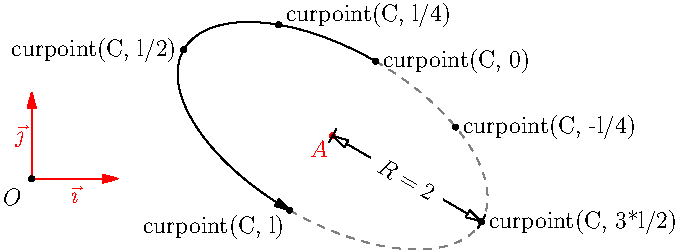 import geometry;
size(12cm,0);

// currentcoordsys=cartesiansystem((1,2),i=(1,0.5),j=(-0.5,.75));
show(currentcoordsys, xpen=invisible);

point A=(3.5,0.5);
dot("$A$",A,SW,red);

arc C=arc(ellipse(A,2,1,-30),90,270,fromCenter,CCW);
real l=arclength(C);

draw(C,Arrow);
draw(complementary(C),grey+dashed);
distance("$R=2$",A,point(C.el,0),0);

/*<asyxml><view file="modules/geometry.asy" type="point" signature="curpoint(arc,real)"/></asyxml>*/
dot("curpoint(C, 0)", curpoint(C,0),E);
dot("curpoint(C, l/4)", curpoint(C,l/4),0.5N+E);
dot("curpoint(C, -l/4)", curpoint(C,-l/4));

dot("curpoint(C, l/2)", point(C,curabscissa(l/2)),W); // point(C,curabscissa(l/2)) is similar to curpoint(C,pi)
dot("curpoint(C, l)", curpoint(C,l), SW);
dot("curpoint(C, 3*l/2)", curpoint(C,3*l/2),E);
